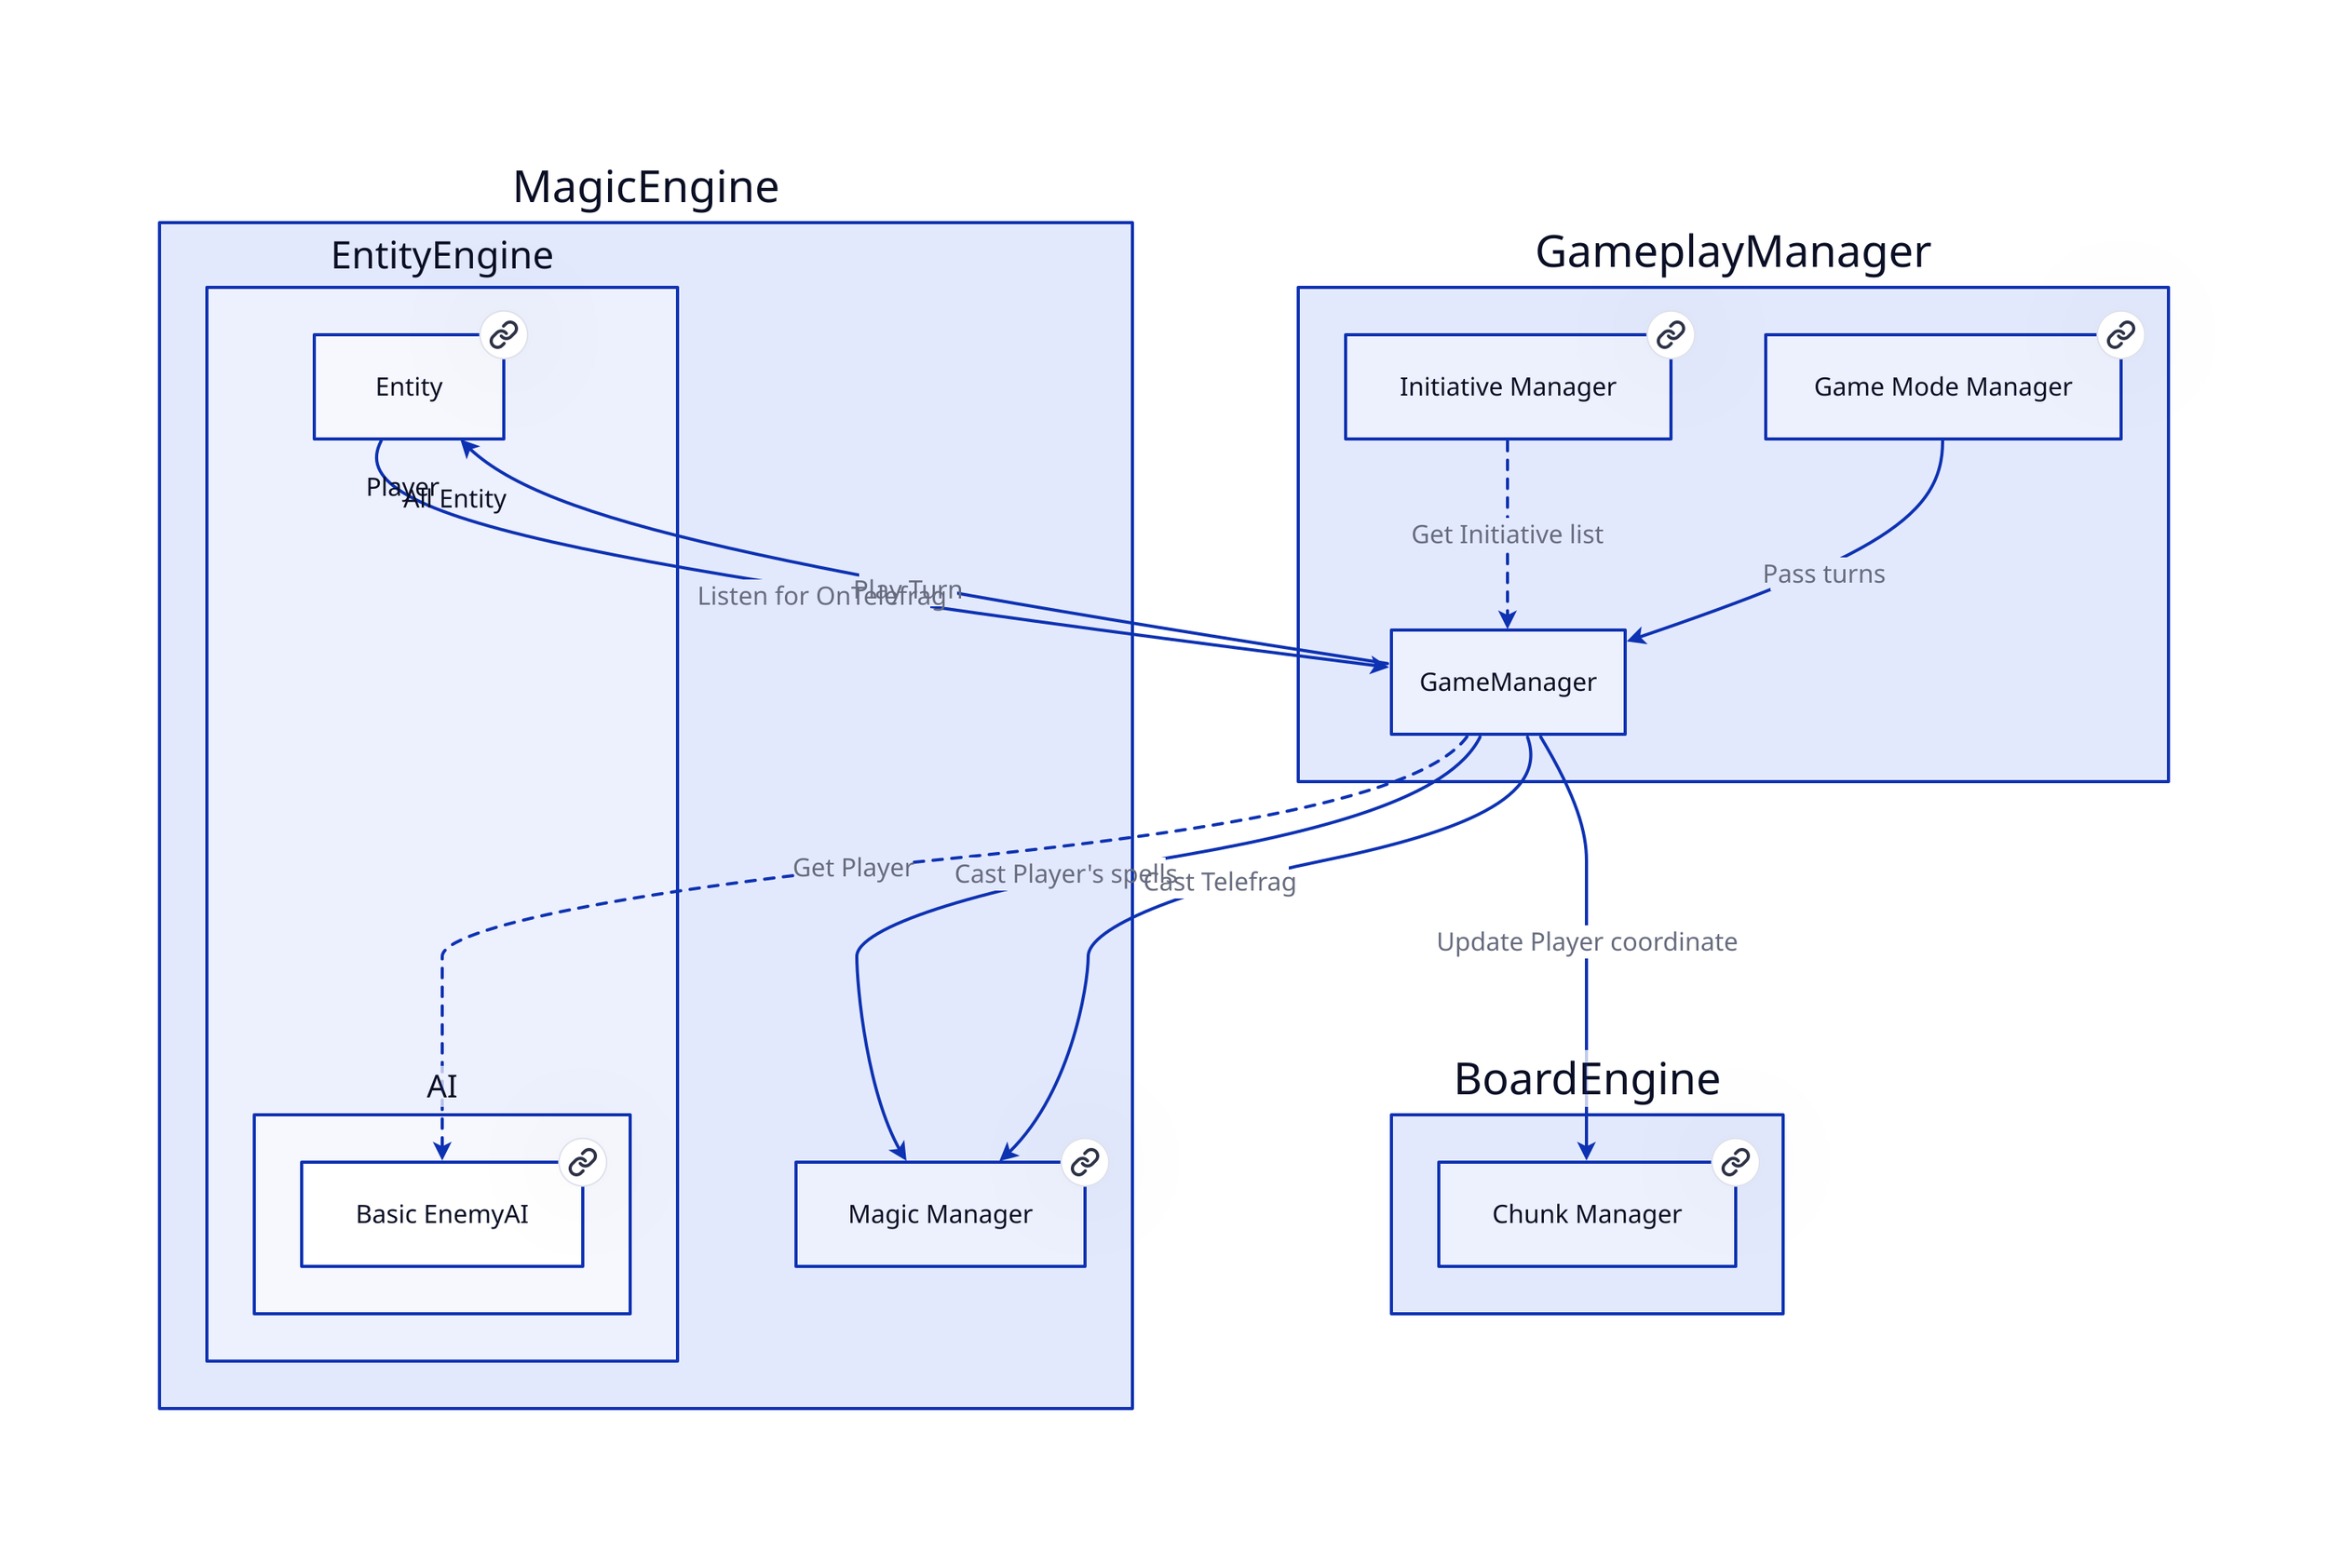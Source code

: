 # Nodes :
BoardEngine: {
    ChunkManager: Chunk Manager {
       link: ChunkManager
    }
}
MagicEngine: {
    EntityEngine: {
        AI: {
            BasicEnemyAI: Basic EnemyAI {
               link: BasicEnemyAI
            }
        }
        Entity: Entity {
           link: Entity
        }
    }
    MagicManager: Magic Manager {
       link: MagicManager
    }
}
GameplayManager: {
    GameModeManager: Game Mode Manager {
       link: GameModeManager
    }
    InitiativeManager: Initiative Manager {
       link: InitiativeManager
    }
}

# Links :
GameplayManager.GameManager -> MagicEngine.EntityEngine.AI.BasicEnemyAI: Get Player {style.stroke-dash: 3
source-arrowhead: {}
target-arrowhead: {shape: arrow}
}
GameplayManager.GameManager -> MagicEngine.MagicManager: Cast Player's spells {
source-arrowhead: {}
target-arrowhead: {shape: arrow}
}
GameplayManager.GameManager -> MagicEngine.MagicManager: Cast Telefrag {
source-arrowhead: {}
target-arrowhead: {shape: arrow}
}
MagicEngine.EntityEngine.Entity -> GameplayManager.GameManager: Listen for OnTelefrag {
source-arrowhead: Player{}
target-arrowhead: {shape: arrow}
}
GameplayManager.GameManager -> BoardEngine.ChunkManager: Update Player coordinate {
source-arrowhead: {}
target-arrowhead: {shape: arrow}
}
GameplayManager.InitiativeManager -> GameplayManager.GameManager: Get Initiative list {style.stroke-dash: 3
source-arrowhead: {}
target-arrowhead: {shape: arrow}
}
GameplayManager.GameManager -> MagicEngine.EntityEngine.Entity: Play Turn {
source-arrowhead: {}
target-arrowhead: All Entity{shape: arrow}
}
GameplayManager.GameModeManager -> GameplayManager.GameManager: Pass turns {
source-arrowhead: {}
target-arrowhead: {shape: arrow}
}

